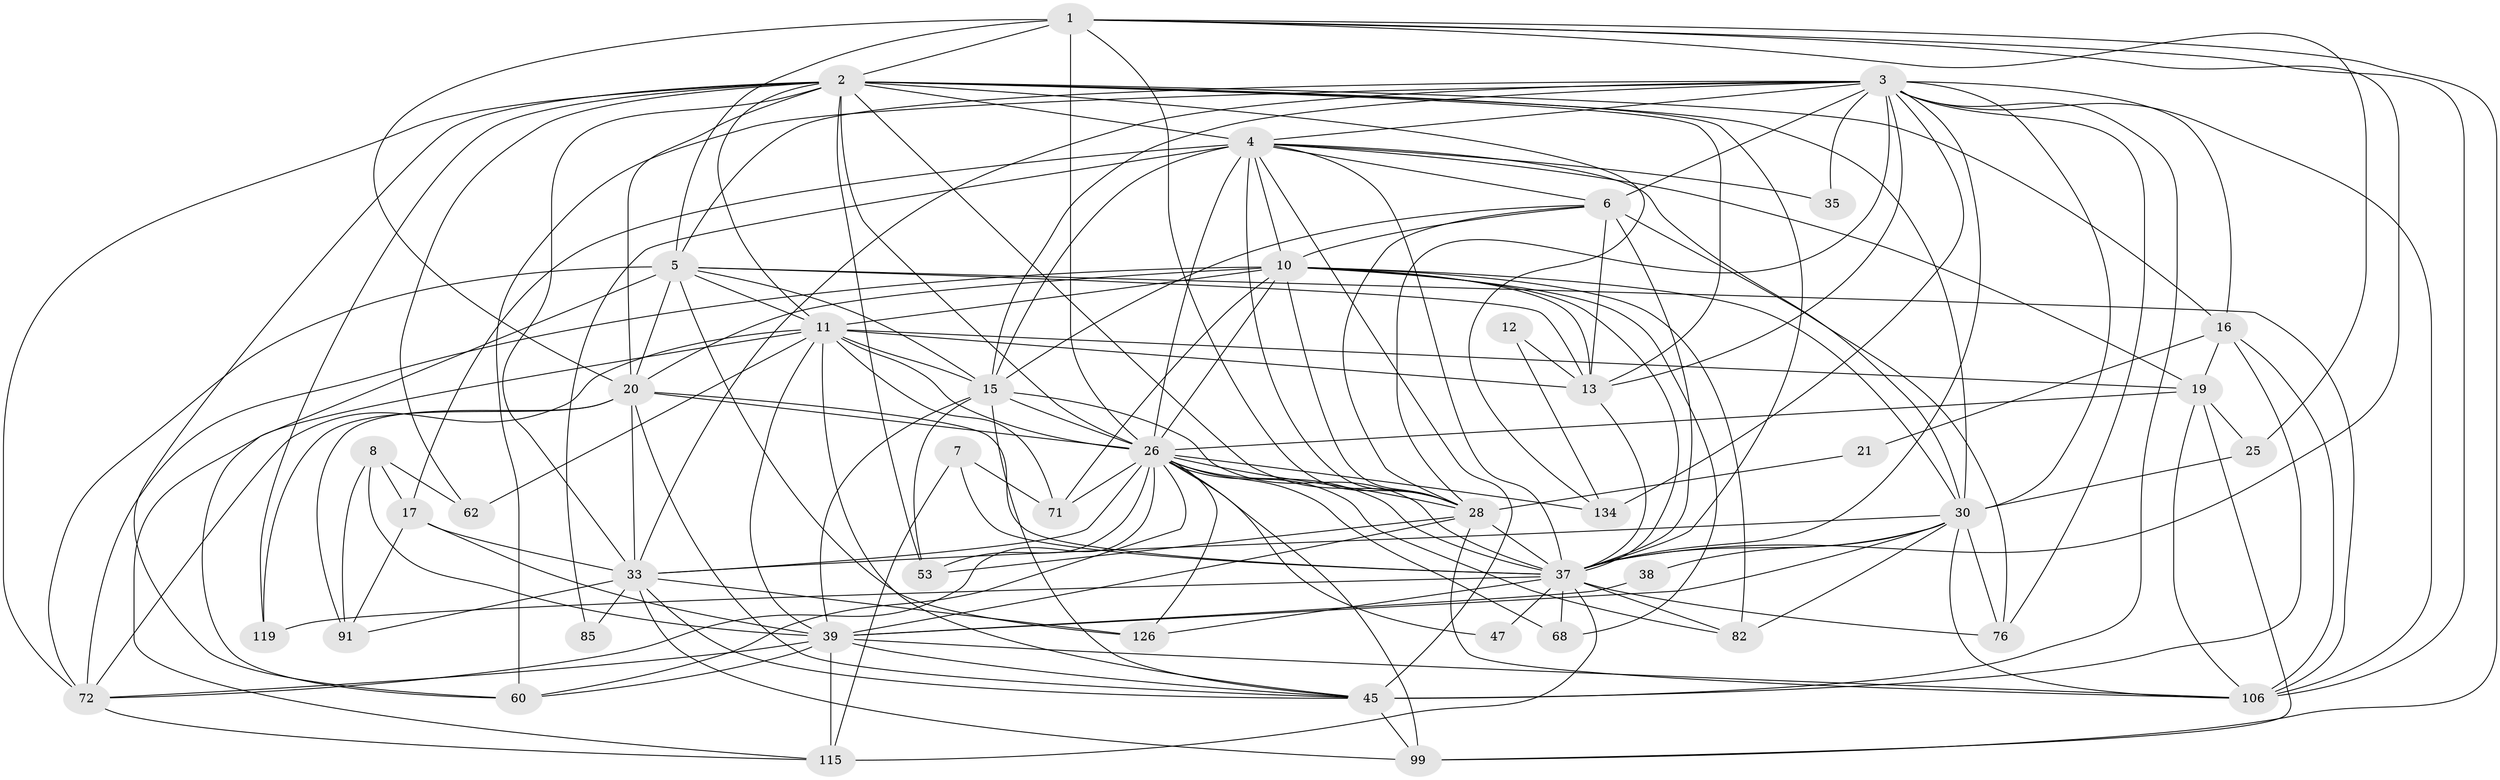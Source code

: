 // original degree distribution, {4: 0.25874125874125875, 5: 0.16083916083916083, 3: 0.2937062937062937, 6: 0.1048951048951049, 2: 0.13286713286713286, 7: 0.013986013986013986, 8: 0.027972027972027972, 9: 0.006993006993006993}
// Generated by graph-tools (version 1.1) at 2025/18/03/04/25 18:18:45]
// undirected, 45 vertices, 166 edges
graph export_dot {
graph [start="1"]
  node [color=gray90,style=filled];
  1 [super="+9+41+100"];
  2 [super="+14+22+65+112"];
  3 [super="+54+42"];
  4 [super="+61+23+90+122+69"];
  5 [super="+31+121"];
  6 [super="+87+105"];
  7;
  8 [super="+103"];
  10 [super="+18+108+97"];
  11 [super="+75+94+43+133"];
  12 [super="+52"];
  13 [super="+120+34"];
  15 [super="+117+77+81"];
  16 [super="+56"];
  17 [super="+49"];
  19 [super="+123+32"];
  20 [super="+143+57+29"];
  21;
  25;
  26 [super="+110+27+44"];
  28 [super="+95+93+140+55"];
  30 [super="+59+114+129"];
  33 [super="+73"];
  35;
  37 [super="+67+98"];
  38;
  39 [super="+79+46+102"];
  45 [super="+124+51+63"];
  47;
  53 [super="+131"];
  60 [super="+130"];
  62 [super="+83"];
  68;
  71 [super="+137"];
  72 [super="+78"];
  76 [super="+125"];
  82;
  85;
  91;
  99 [super="+139"];
  106 [super="+135"];
  115 [super="+128"];
  119;
  126;
  134;
  1 -- 25;
  1 -- 99;
  1 -- 20 [weight=2];
  1 -- 28;
  1 -- 5;
  1 -- 2 [weight=2];
  1 -- 106;
  1 -- 37;
  1 -- 26;
  2 -- 134;
  2 -- 72;
  2 -- 62;
  2 -- 53;
  2 -- 119;
  2 -- 37;
  2 -- 16;
  2 -- 20 [weight=2];
  2 -- 30;
  2 -- 33;
  2 -- 26;
  2 -- 11;
  2 -- 60;
  2 -- 4;
  2 -- 28;
  2 -- 13;
  3 -- 45 [weight=2];
  3 -- 13 [weight=2];
  3 -- 6 [weight=2];
  3 -- 37;
  3 -- 28;
  3 -- 33 [weight=2];
  3 -- 35;
  3 -- 5;
  3 -- 134;
  3 -- 106;
  3 -- 76;
  3 -- 16;
  3 -- 60;
  3 -- 30;
  3 -- 4;
  3 -- 15;
  4 -- 35;
  4 -- 10;
  4 -- 6;
  4 -- 45 [weight=2];
  4 -- 15 [weight=2];
  4 -- 85;
  4 -- 17 [weight=2];
  4 -- 26 [weight=2];
  4 -- 19;
  4 -- 37;
  4 -- 30;
  4 -- 28;
  5 -- 11;
  5 -- 126;
  5 -- 15;
  5 -- 72;
  5 -- 60;
  5 -- 106;
  5 -- 20;
  5 -- 13;
  6 -- 15;
  6 -- 76;
  6 -- 37;
  6 -- 10;
  6 -- 28;
  6 -- 13;
  7 -- 71;
  7 -- 115;
  7 -- 37;
  8 -- 39;
  8 -- 17;
  8 -- 91;
  8 -- 62;
  10 -- 68;
  10 -- 37;
  10 -- 11;
  10 -- 13 [weight=2];
  10 -- 28;
  10 -- 72;
  10 -- 26 [weight=2];
  10 -- 20;
  10 -- 82;
  10 -- 71;
  10 -- 30;
  11 -- 62;
  11 -- 115;
  11 -- 71;
  11 -- 19;
  11 -- 72;
  11 -- 39;
  11 -- 26;
  11 -- 45;
  11 -- 13;
  11 -- 15;
  12 -- 134;
  12 -- 13 [weight=2];
  13 -- 37;
  15 -- 39;
  15 -- 26;
  15 -- 45;
  15 -- 37;
  15 -- 53;
  16 -- 106;
  16 -- 21;
  16 -- 45;
  16 -- 19 [weight=2];
  17 -- 39;
  17 -- 33;
  17 -- 91;
  19 -- 99;
  19 -- 25;
  19 -- 26;
  19 -- 106;
  20 -- 37;
  20 -- 26 [weight=2];
  20 -- 119;
  20 -- 33;
  20 -- 91;
  20 -- 45;
  21 -- 28;
  25 -- 30;
  26 -- 82;
  26 -- 134;
  26 -- 99;
  26 -- 28;
  26 -- 68;
  26 -- 71;
  26 -- 72;
  26 -- 33;
  26 -- 53 [weight=2];
  26 -- 60;
  26 -- 126;
  26 -- 37 [weight=2];
  26 -- 47;
  28 -- 53;
  28 -- 37;
  28 -- 39;
  28 -- 106;
  30 -- 106;
  30 -- 82;
  30 -- 38;
  30 -- 39;
  30 -- 33;
  30 -- 37;
  30 -- 76;
  33 -- 99;
  33 -- 85;
  33 -- 91;
  33 -- 126;
  33 -- 45;
  37 -- 68;
  37 -- 119;
  37 -- 126;
  37 -- 76;
  37 -- 47;
  37 -- 82;
  37 -- 115;
  38 -- 39;
  39 -- 72;
  39 -- 115;
  39 -- 45;
  39 -- 60;
  39 -- 106;
  45 -- 99;
  72 -- 115;
}
